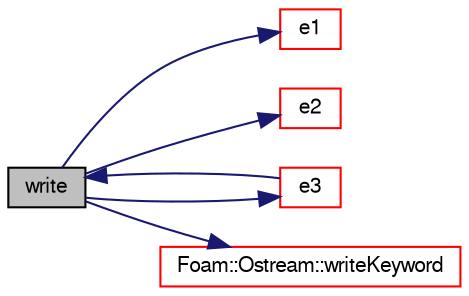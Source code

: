 digraph "write"
{
  bgcolor="transparent";
  edge [fontname="FreeSans",fontsize="10",labelfontname="FreeSans",labelfontsize="10"];
  node [fontname="FreeSans",fontsize="10",shape=record];
  rankdir="LR";
  Node1369 [label="write",height=0.2,width=0.4,color="black", fillcolor="grey75", style="filled", fontcolor="black"];
  Node1369 -> Node1370 [color="midnightblue",fontsize="10",style="solid",fontname="FreeSans"];
  Node1370 [label="e1",height=0.2,width=0.4,color="red",URL="$a24990.html#ab99bd1d59a45b22b3ca4e584f63883e9",tooltip="Return local Cartesian x-axis. "];
  Node1369 -> Node1372 [color="midnightblue",fontsize="10",style="solid",fontname="FreeSans"];
  Node1372 [label="e2",height=0.2,width=0.4,color="red",URL="$a24990.html#a1d0c4934ad696b063cf0791d295aa7e9",tooltip="Return local Cartesian y-axis. "];
  Node1369 -> Node1374 [color="midnightblue",fontsize="10",style="solid",fontname="FreeSans"];
  Node1374 [label="e3",height=0.2,width=0.4,color="red",URL="$a24990.html#ac1398080ba7864f25e4619dc2e602dee",tooltip="Return local Cartesian z-axis. "];
  Node1374 -> Node1369 [color="midnightblue",fontsize="10",style="solid",fontname="FreeSans"];
  Node1369 -> Node1647 [color="midnightblue",fontsize="10",style="solid",fontname="FreeSans"];
  Node1647 [label="Foam::Ostream::writeKeyword",height=0.2,width=0.4,color="red",URL="$a26238.html#a3c58b2bb9174ea3c4a5fa58095d1290e",tooltip="Write the keyword followed by an appropriate indentation. "];
}
